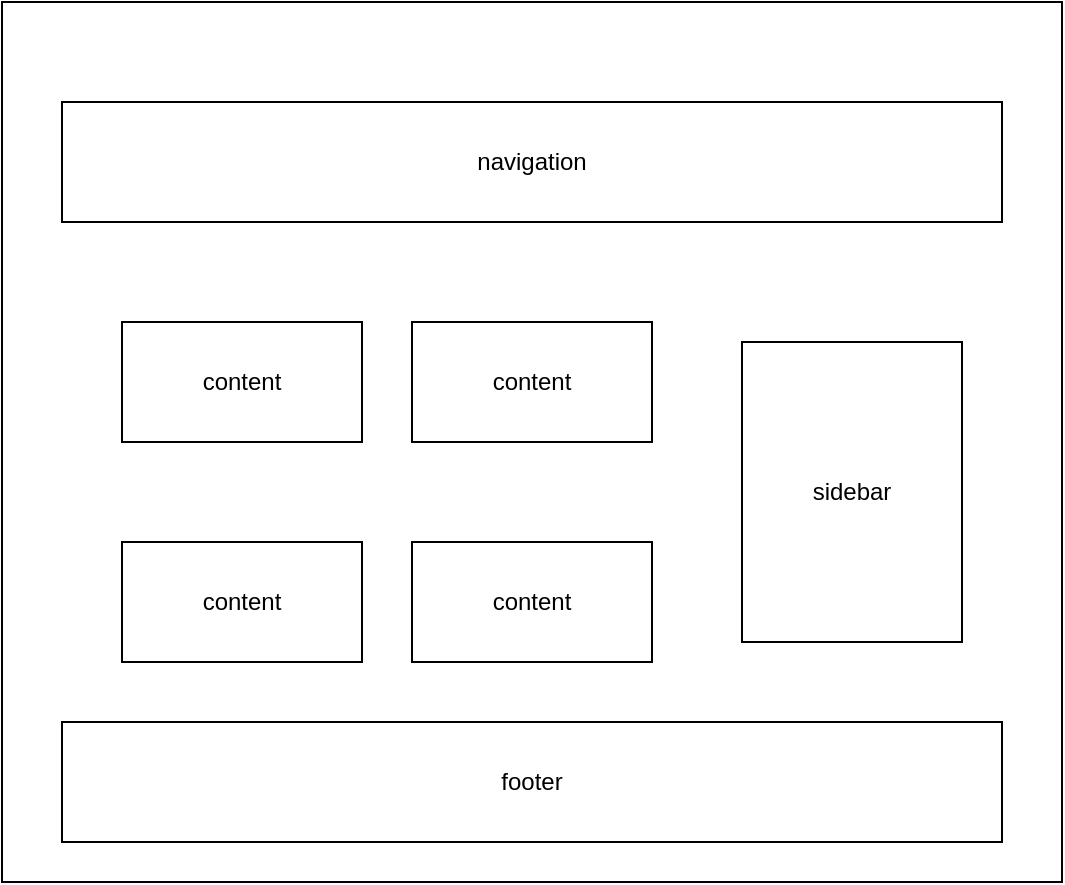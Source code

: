 <mxfile>
    <diagram id="srEZUK_PwOW6fjS3uAfH" name="Page-1">
        <mxGraphModel dx="576" dy="1618" grid="1" gridSize="10" guides="1" tooltips="1" connect="1" arrows="1" fold="1" page="1" pageScale="1" pageWidth="850" pageHeight="1100" math="0" shadow="0">
            <root>
                <mxCell id="0"/>
                <mxCell id="1" parent="0"/>
                <object label="" hedietLinkedDataV1_path="" id="3">
                    <mxCell style="rounded=0;whiteSpace=wrap;html=1;" vertex="1" parent="1">
                        <mxGeometry x="30" y="-480" width="530" height="440" as="geometry"/>
                    </mxCell>
                </object>
                <mxCell id="4" value="footer" style="rounded=0;whiteSpace=wrap;html=1;" vertex="1" parent="1">
                    <mxGeometry x="60" y="-120" width="470" height="60" as="geometry"/>
                </mxCell>
                <mxCell id="5" value="content" style="rounded=0;whiteSpace=wrap;html=1;" vertex="1" parent="1">
                    <mxGeometry x="235" y="-210" width="120" height="60" as="geometry"/>
                </mxCell>
                <mxCell id="6" value="content" style="rounded=0;whiteSpace=wrap;html=1;" vertex="1" parent="1">
                    <mxGeometry x="90" y="-210" width="120" height="60" as="geometry"/>
                </mxCell>
                <mxCell id="7" value="content" style="rounded=0;whiteSpace=wrap;html=1;" vertex="1" parent="1">
                    <mxGeometry x="235" y="-320" width="120" height="60" as="geometry"/>
                </mxCell>
                <mxCell id="8" value="content" style="rounded=0;whiteSpace=wrap;html=1;" vertex="1" parent="1">
                    <mxGeometry x="90" y="-320" width="120" height="60" as="geometry"/>
                </mxCell>
                <mxCell id="9" value="navigation" style="rounded=0;whiteSpace=wrap;html=1;" vertex="1" parent="1">
                    <mxGeometry x="60" y="-430" width="470" height="60" as="geometry"/>
                </mxCell>
                <mxCell id="10" value="sidebar" style="rounded=0;whiteSpace=wrap;html=1;direction=south;" vertex="1" parent="1">
                    <mxGeometry x="400" y="-310" width="110" height="150" as="geometry"/>
                </mxCell>
            </root>
        </mxGraphModel>
    </diagram>
</mxfile>